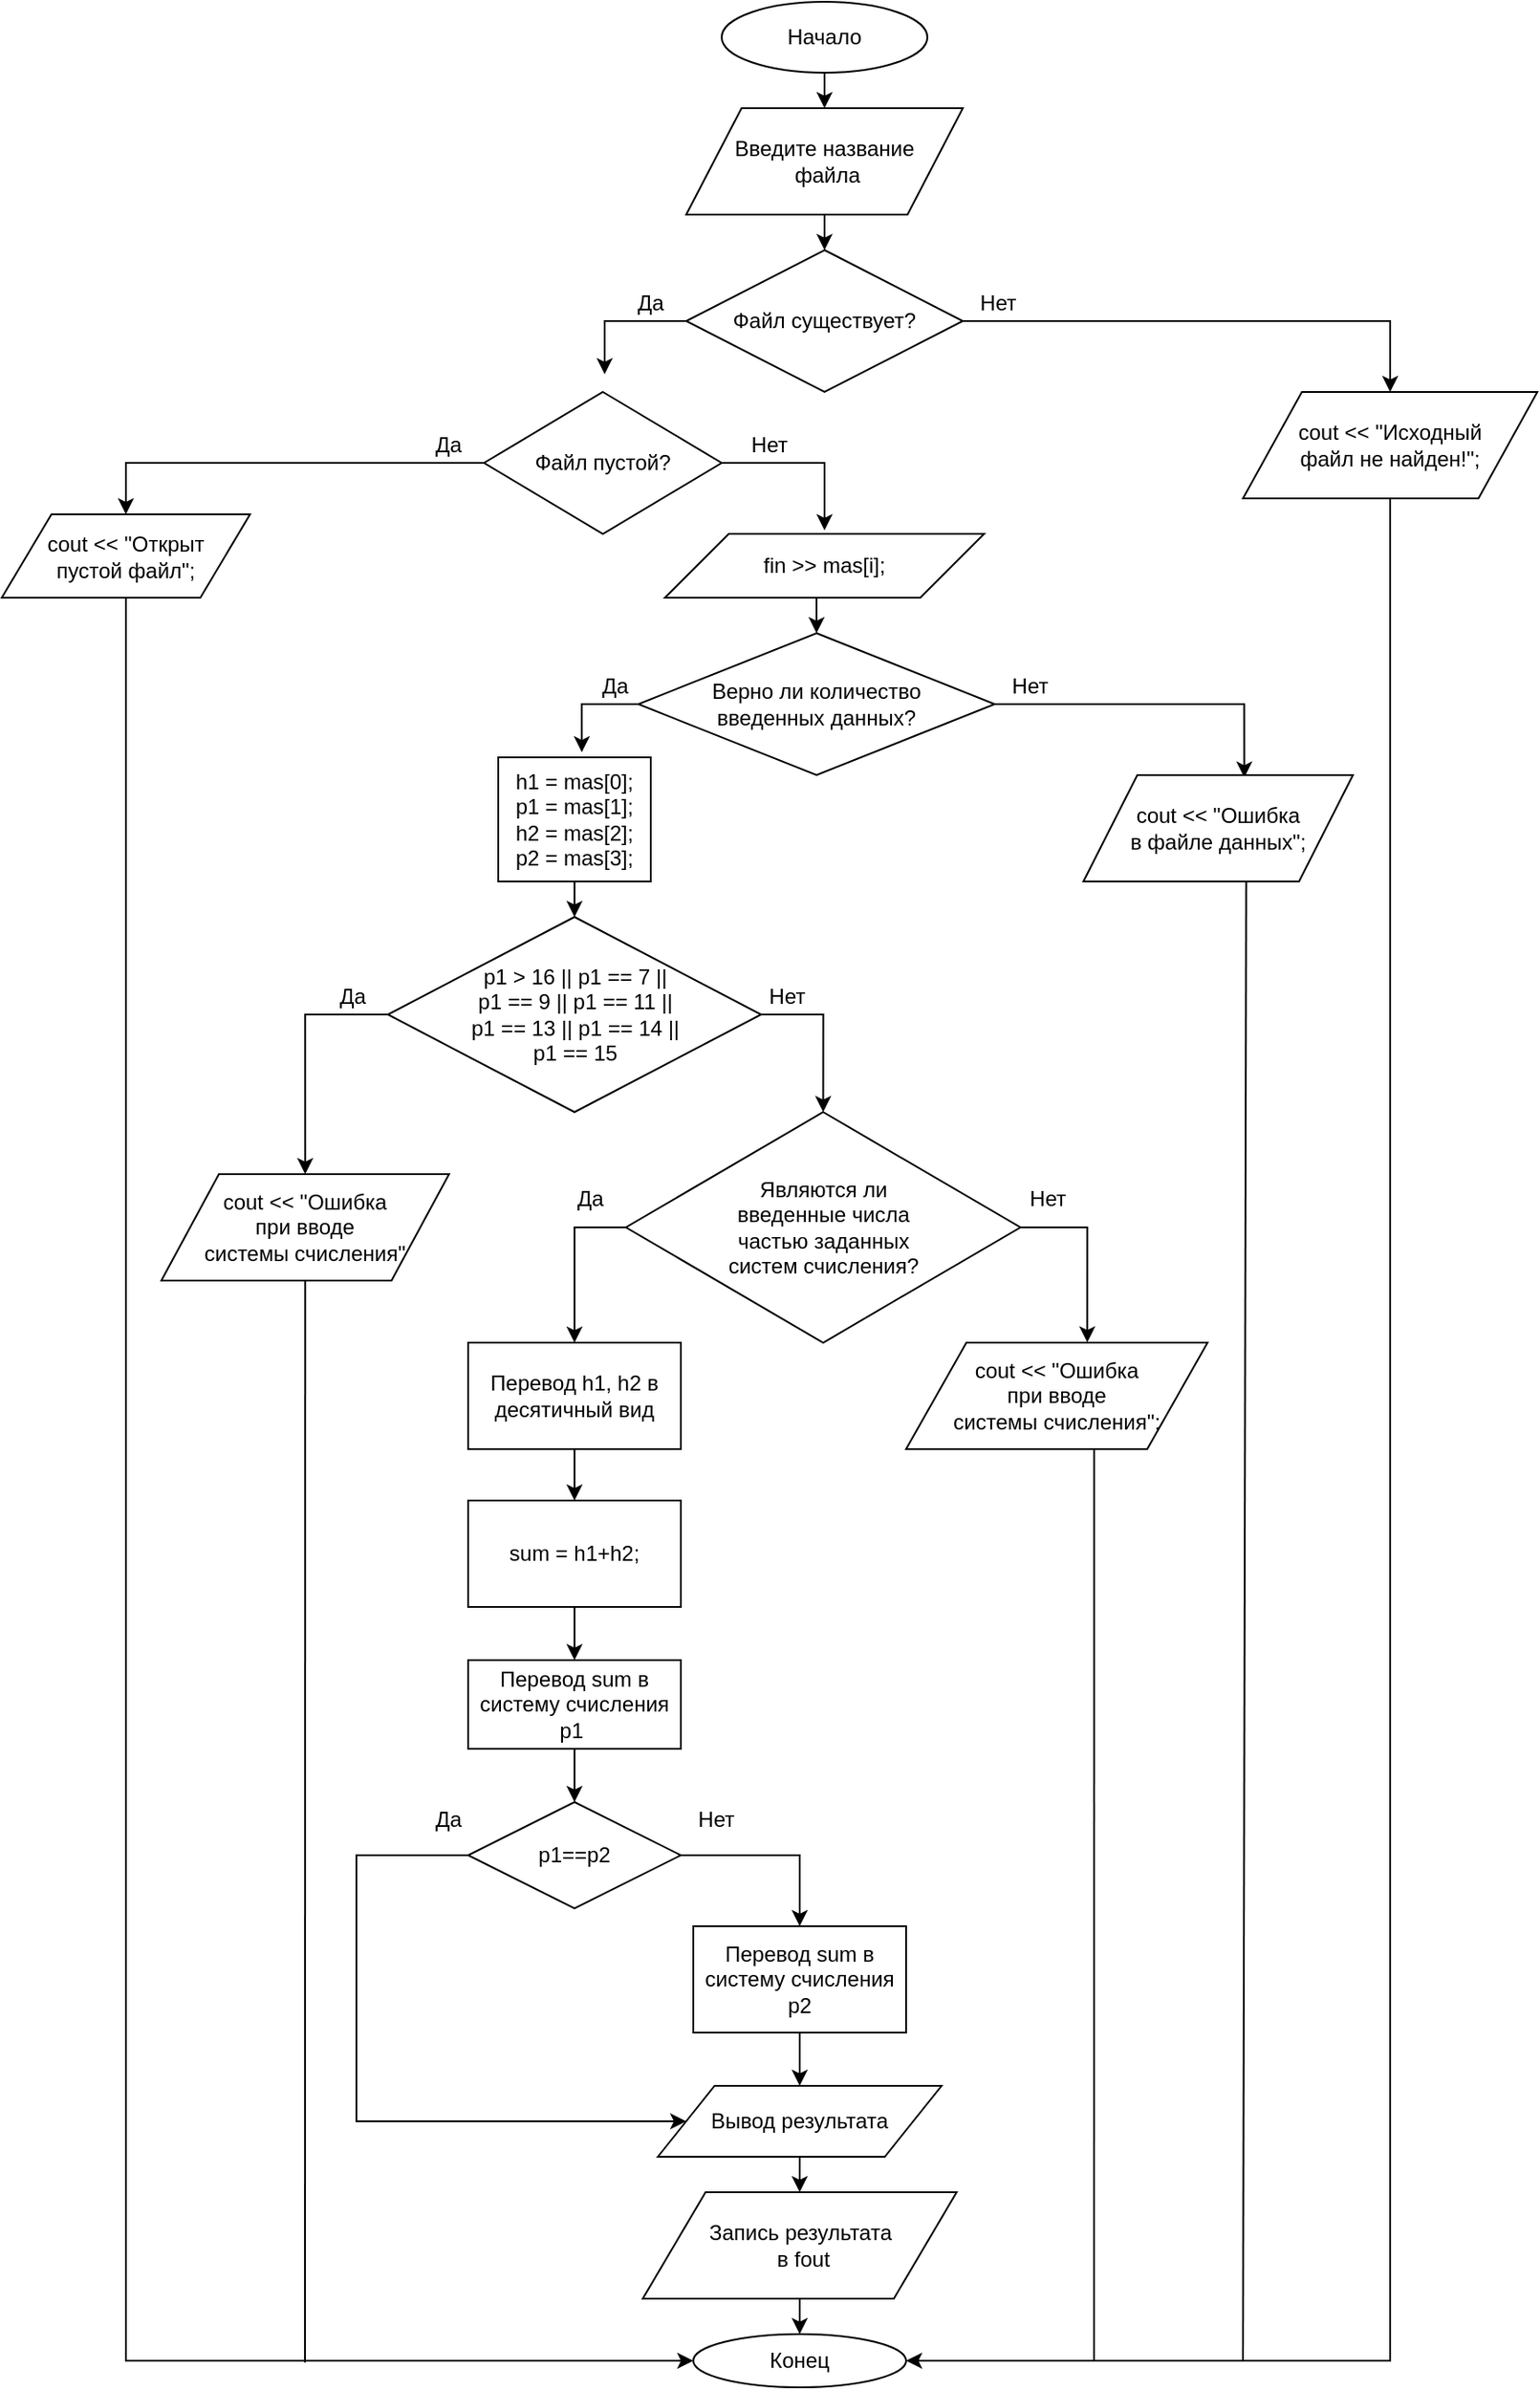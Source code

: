 <mxfile version="13.1.14" type="github"><diagram id="C5RBs43oDa-KdzZeNtuy" name="Page-1"><mxGraphModel dx="2557" dy="2082" grid="1" gridSize="10" guides="1" tooltips="1" connect="1" arrows="1" fold="1" page="1" pageScale="1" pageWidth="827" pageHeight="1169" math="0" shadow="0"><root><mxCell id="WIyWlLk6GJQsqaUBKTNV-0"/><mxCell id="WIyWlLk6GJQsqaUBKTNV-1" parent="WIyWlLk6GJQsqaUBKTNV-0"/><mxCell id="pW6aAb7uBRz6MRwSFMkp-9" style="edgeStyle=orthogonalEdgeStyle;rounded=0;orthogonalLoop=1;jettySize=auto;html=1;exitX=0.5;exitY=1;exitDx=0;exitDy=0;entryX=0.5;entryY=0;entryDx=0;entryDy=0;" edge="1" parent="WIyWlLk6GJQsqaUBKTNV-1" source="pW6aAb7uBRz6MRwSFMkp-0" target="pW6aAb7uBRz6MRwSFMkp-2"><mxGeometry relative="1" as="geometry"/></mxCell><mxCell id="pW6aAb7uBRz6MRwSFMkp-0" value="Начало" style="ellipse;whiteSpace=wrap;html=1;" vertex="1" parent="WIyWlLk6GJQsqaUBKTNV-1"><mxGeometry x="356" y="-1125" width="116" height="40" as="geometry"/></mxCell><mxCell id="pW6aAb7uBRz6MRwSFMkp-10" style="edgeStyle=orthogonalEdgeStyle;rounded=0;orthogonalLoop=1;jettySize=auto;html=1;exitX=0.5;exitY=1;exitDx=0;exitDy=0;entryX=0.5;entryY=0;entryDx=0;entryDy=0;" edge="1" parent="WIyWlLk6GJQsqaUBKTNV-1" source="pW6aAb7uBRz6MRwSFMkp-2" target="pW6aAb7uBRz6MRwSFMkp-3"><mxGeometry relative="1" as="geometry"/></mxCell><mxCell id="pW6aAb7uBRz6MRwSFMkp-2" value="Введите название&lt;br&gt;&amp;nbsp;файла" style="shape=parallelogram;perimeter=parallelogramPerimeter;whiteSpace=wrap;html=1;" vertex="1" parent="WIyWlLk6GJQsqaUBKTNV-1"><mxGeometry x="336" y="-1065" width="156" height="60" as="geometry"/></mxCell><mxCell id="pW6aAb7uBRz6MRwSFMkp-7" style="edgeStyle=orthogonalEdgeStyle;rounded=0;orthogonalLoop=1;jettySize=auto;html=1;" edge="1" parent="WIyWlLk6GJQsqaUBKTNV-1" source="pW6aAb7uBRz6MRwSFMkp-3"><mxGeometry relative="1" as="geometry"><mxPoint x="290" y="-915" as="targetPoint"/><Array as="points"><mxPoint x="290" y="-945"/></Array></mxGeometry></mxCell><mxCell id="pW6aAb7uBRz6MRwSFMkp-15" style="edgeStyle=orthogonalEdgeStyle;rounded=0;orthogonalLoop=1;jettySize=auto;html=1;exitX=1;exitY=0.5;exitDx=0;exitDy=0;entryX=0.5;entryY=0;entryDx=0;entryDy=0;" edge="1" parent="WIyWlLk6GJQsqaUBKTNV-1" source="pW6aAb7uBRz6MRwSFMkp-3" target="pW6aAb7uBRz6MRwSFMkp-56"><mxGeometry relative="1" as="geometry"><mxPoint x="530" y="-945" as="targetPoint"/></mxGeometry></mxCell><mxCell id="pW6aAb7uBRz6MRwSFMkp-3" value="Файл существует?" style="rhombus;whiteSpace=wrap;html=1;" vertex="1" parent="WIyWlLk6GJQsqaUBKTNV-1"><mxGeometry x="336" y="-985" width="156" height="80" as="geometry"/></mxCell><mxCell id="pW6aAb7uBRz6MRwSFMkp-12" style="edgeStyle=orthogonalEdgeStyle;rounded=0;orthogonalLoop=1;jettySize=auto;html=1;" edge="1" parent="WIyWlLk6GJQsqaUBKTNV-1" source="pW6aAb7uBRz6MRwSFMkp-5"><mxGeometry relative="1" as="geometry"><mxPoint x="414" y="-827" as="targetPoint"/><Array as="points"><mxPoint x="414" y="-865"/><mxPoint x="414" y="-845"/></Array></mxGeometry></mxCell><mxCell id="pW6aAb7uBRz6MRwSFMkp-14" style="edgeStyle=orthogonalEdgeStyle;rounded=0;orthogonalLoop=1;jettySize=auto;html=1;exitX=0;exitY=0.5;exitDx=0;exitDy=0;entryX=0.5;entryY=0;entryDx=0;entryDy=0;" edge="1" parent="WIyWlLk6GJQsqaUBKTNV-1" source="pW6aAb7uBRz6MRwSFMkp-5" target="pW6aAb7uBRz6MRwSFMkp-61"><mxGeometry relative="1" as="geometry"><mxPoint x="190" y="-865" as="targetPoint"/></mxGeometry></mxCell><mxCell id="pW6aAb7uBRz6MRwSFMkp-5" value="Файл пустой?" style="rhombus;whiteSpace=wrap;html=1;" vertex="1" parent="WIyWlLk6GJQsqaUBKTNV-1"><mxGeometry x="222" y="-905" width="134" height="80" as="geometry"/></mxCell><mxCell id="pW6aAb7uBRz6MRwSFMkp-8" value="Да" style="text;html=1;strokeColor=none;fillColor=none;align=center;verticalAlign=middle;whiteSpace=wrap;rounded=0;" vertex="1" parent="WIyWlLk6GJQsqaUBKTNV-1"><mxGeometry x="296" y="-965" width="40" height="20" as="geometry"/></mxCell><mxCell id="pW6aAb7uBRz6MRwSFMkp-25" style="edgeStyle=orthogonalEdgeStyle;rounded=0;orthogonalLoop=1;jettySize=auto;html=1;exitX=0;exitY=0.5;exitDx=0;exitDy=0;entryX=0.548;entryY=-0.041;entryDx=0;entryDy=0;entryPerimeter=0;" edge="1" parent="WIyWlLk6GJQsqaUBKTNV-1" source="pW6aAb7uBRz6MRwSFMkp-11" target="pW6aAb7uBRz6MRwSFMkp-27"><mxGeometry relative="1" as="geometry"><mxPoint x="280" y="-729" as="targetPoint"/></mxGeometry></mxCell><mxCell id="pW6aAb7uBRz6MRwSFMkp-30" style="edgeStyle=orthogonalEdgeStyle;rounded=0;orthogonalLoop=1;jettySize=auto;html=1;exitX=1;exitY=0.5;exitDx=0;exitDy=0;entryX=0.597;entryY=0.023;entryDx=0;entryDy=0;entryPerimeter=0;" edge="1" parent="WIyWlLk6GJQsqaUBKTNV-1" source="pW6aAb7uBRz6MRwSFMkp-11" target="pW6aAb7uBRz6MRwSFMkp-65"><mxGeometry relative="1" as="geometry"><mxPoint x="540" y="-728.882" as="targetPoint"/><Array as="points"><mxPoint x="651" y="-729"/></Array></mxGeometry></mxCell><mxCell id="pW6aAb7uBRz6MRwSFMkp-11" value="Верно ли количество&lt;br&gt;введенных данных?" style="rhombus;whiteSpace=wrap;html=1;" vertex="1" parent="WIyWlLk6GJQsqaUBKTNV-1"><mxGeometry x="309" y="-769" width="201" height="80" as="geometry"/></mxCell><mxCell id="pW6aAb7uBRz6MRwSFMkp-13" value="Нет" style="text;html=1;strokeColor=none;fillColor=none;align=center;verticalAlign=middle;whiteSpace=wrap;rounded=0;" vertex="1" parent="WIyWlLk6GJQsqaUBKTNV-1"><mxGeometry x="363" y="-885" width="40" height="20" as="geometry"/></mxCell><mxCell id="pW6aAb7uBRz6MRwSFMkp-18" style="edgeStyle=orthogonalEdgeStyle;rounded=0;orthogonalLoop=1;jettySize=auto;html=1;exitX=0.5;exitY=1;exitDx=0;exitDy=0;entryX=0.5;entryY=0;entryDx=0;entryDy=0;" edge="1" parent="WIyWlLk6GJQsqaUBKTNV-1" source="pW6aAb7uBRz6MRwSFMkp-16" target="pW6aAb7uBRz6MRwSFMkp-11"><mxGeometry relative="1" as="geometry"/></mxCell><mxCell id="pW6aAb7uBRz6MRwSFMkp-16" value="fin &amp;gt;&amp;gt; mas[i];" style="shape=parallelogram;perimeter=parallelogramPerimeter;whiteSpace=wrap;html=1;" vertex="1" parent="WIyWlLk6GJQsqaUBKTNV-1"><mxGeometry x="324" y="-825" width="180" height="36" as="geometry"/></mxCell><mxCell id="pW6aAb7uBRz6MRwSFMkp-32" style="edgeStyle=orthogonalEdgeStyle;rounded=0;orthogonalLoop=1;jettySize=auto;html=1;exitX=0.5;exitY=1;exitDx=0;exitDy=0;entryX=0.5;entryY=0;entryDx=0;entryDy=0;" edge="1" parent="WIyWlLk6GJQsqaUBKTNV-1" source="pW6aAb7uBRz6MRwSFMkp-27" target="pW6aAb7uBRz6MRwSFMkp-31"><mxGeometry relative="1" as="geometry"/></mxCell><mxCell id="pW6aAb7uBRz6MRwSFMkp-27" value="&lt;div&gt;h1 = mas[0];&lt;/div&gt;&lt;div&gt;&lt;span&gt;&#9;&#9;&lt;/span&gt;p1 = mas[1];&lt;/div&gt;&lt;div&gt;&lt;span&gt;&#9;&#9;&lt;/span&gt;h2 = mas[2];&lt;/div&gt;&lt;div&gt;&lt;span&gt;&#9;&#9;&lt;/span&gt;p2 = mas[3];&lt;/div&gt;" style="rounded=0;whiteSpace=wrap;html=1;" vertex="1" parent="WIyWlLk6GJQsqaUBKTNV-1"><mxGeometry x="230" y="-699" width="86" height="70" as="geometry"/></mxCell><mxCell id="pW6aAb7uBRz6MRwSFMkp-29" value="Да" style="text;html=1;strokeColor=none;fillColor=none;align=center;verticalAlign=middle;whiteSpace=wrap;rounded=0;" vertex="1" parent="WIyWlLk6GJQsqaUBKTNV-1"><mxGeometry x="276" y="-749" width="40" height="20" as="geometry"/></mxCell><mxCell id="pW6aAb7uBRz6MRwSFMkp-33" style="edgeStyle=orthogonalEdgeStyle;rounded=0;orthogonalLoop=1;jettySize=auto;html=1;exitX=1;exitY=0.5;exitDx=0;exitDy=0;entryX=0.5;entryY=0;entryDx=0;entryDy=0;" edge="1" parent="WIyWlLk6GJQsqaUBKTNV-1" source="pW6aAb7uBRz6MRwSFMkp-31" target="pW6aAb7uBRz6MRwSFMkp-35"><mxGeometry relative="1" as="geometry"><mxPoint x="410" y="-553.588" as="targetPoint"/></mxGeometry></mxCell><mxCell id="pW6aAb7uBRz6MRwSFMkp-82" style="edgeStyle=orthogonalEdgeStyle;rounded=0;orthogonalLoop=1;jettySize=auto;html=1;exitX=0;exitY=0.5;exitDx=0;exitDy=0;entryX=0.5;entryY=0;entryDx=0;entryDy=0;" edge="1" parent="WIyWlLk6GJQsqaUBKTNV-1" source="pW6aAb7uBRz6MRwSFMkp-31" target="pW6aAb7uBRz6MRwSFMkp-83"><mxGeometry relative="1" as="geometry"><mxPoint x="100" y="-554" as="targetPoint"/></mxGeometry></mxCell><mxCell id="pW6aAb7uBRz6MRwSFMkp-31" value="p1 &amp;gt; 16 || p1 == 7 || &lt;br&gt;p1 == 9 || p1 == 11 || &lt;br&gt;p1 == 13 || p1 == 14 || &lt;br&gt;p1 == 15" style="rhombus;whiteSpace=wrap;html=1;" vertex="1" parent="WIyWlLk6GJQsqaUBKTNV-1"><mxGeometry x="167.75" y="-609" width="210.5" height="110" as="geometry"/></mxCell><mxCell id="pW6aAb7uBRz6MRwSFMkp-34" value="Нет" style="text;html=1;strokeColor=none;fillColor=none;align=center;verticalAlign=middle;whiteSpace=wrap;rounded=0;" vertex="1" parent="WIyWlLk6GJQsqaUBKTNV-1"><mxGeometry x="373" y="-574" width="40" height="20" as="geometry"/></mxCell><mxCell id="pW6aAb7uBRz6MRwSFMkp-36" style="edgeStyle=orthogonalEdgeStyle;rounded=0;orthogonalLoop=1;jettySize=auto;html=1;exitX=0;exitY=0.5;exitDx=0;exitDy=0;entryX=0.5;entryY=0;entryDx=0;entryDy=0;" edge="1" parent="WIyWlLk6GJQsqaUBKTNV-1" source="pW6aAb7uBRz6MRwSFMkp-35" target="pW6aAb7uBRz6MRwSFMkp-41"><mxGeometry relative="1" as="geometry"><mxPoint x="260" y="-434" as="targetPoint"/></mxGeometry></mxCell><mxCell id="pW6aAb7uBRz6MRwSFMkp-88" style="edgeStyle=orthogonalEdgeStyle;rounded=0;orthogonalLoop=1;jettySize=auto;html=1;exitX=1;exitY=0.5;exitDx=0;exitDy=0;entryX=0.601;entryY=-0.003;entryDx=0;entryDy=0;entryPerimeter=0;" edge="1" parent="WIyWlLk6GJQsqaUBKTNV-1" source="pW6aAb7uBRz6MRwSFMkp-35" target="pW6aAb7uBRz6MRwSFMkp-86"><mxGeometry relative="1" as="geometry"/></mxCell><mxCell id="pW6aAb7uBRz6MRwSFMkp-35" value="Являются ли &lt;br&gt;введенные числа &lt;br&gt;частью заданных &lt;br&gt;систем счисления?" style="rhombus;whiteSpace=wrap;html=1;" vertex="1" parent="WIyWlLk6GJQsqaUBKTNV-1"><mxGeometry x="302" y="-499" width="222.5" height="130" as="geometry"/></mxCell><mxCell id="pW6aAb7uBRz6MRwSFMkp-38" value="Да" style="text;html=1;strokeColor=none;fillColor=none;align=center;verticalAlign=middle;whiteSpace=wrap;rounded=0;" vertex="1" parent="WIyWlLk6GJQsqaUBKTNV-1"><mxGeometry x="262" y="-460" width="40" height="20" as="geometry"/></mxCell><mxCell id="pW6aAb7uBRz6MRwSFMkp-43" style="edgeStyle=orthogonalEdgeStyle;rounded=0;orthogonalLoop=1;jettySize=auto;html=1;exitX=0.5;exitY=1;exitDx=0;exitDy=0;entryX=0.5;entryY=0;entryDx=0;entryDy=0;" edge="1" parent="WIyWlLk6GJQsqaUBKTNV-1" source="pW6aAb7uBRz6MRwSFMkp-41" target="pW6aAb7uBRz6MRwSFMkp-42"><mxGeometry relative="1" as="geometry"/></mxCell><mxCell id="pW6aAb7uBRz6MRwSFMkp-41" value="Перевод h1, h2 в десятичный вид" style="rounded=0;whiteSpace=wrap;html=1;" vertex="1" parent="WIyWlLk6GJQsqaUBKTNV-1"><mxGeometry x="213" y="-369" width="120" height="60" as="geometry"/></mxCell><mxCell id="pW6aAb7uBRz6MRwSFMkp-45" style="edgeStyle=orthogonalEdgeStyle;rounded=0;orthogonalLoop=1;jettySize=auto;html=1;exitX=0.5;exitY=1;exitDx=0;exitDy=0;entryX=0.5;entryY=0;entryDx=0;entryDy=0;" edge="1" parent="WIyWlLk6GJQsqaUBKTNV-1" source="pW6aAb7uBRz6MRwSFMkp-42" target="pW6aAb7uBRz6MRwSFMkp-44"><mxGeometry relative="1" as="geometry"/></mxCell><mxCell id="pW6aAb7uBRz6MRwSFMkp-42" value="sum = h1+h2;" style="rounded=0;whiteSpace=wrap;html=1;" vertex="1" parent="WIyWlLk6GJQsqaUBKTNV-1"><mxGeometry x="213" y="-280" width="120" height="60" as="geometry"/></mxCell><mxCell id="pW6aAb7uBRz6MRwSFMkp-47" style="edgeStyle=orthogonalEdgeStyle;rounded=0;orthogonalLoop=1;jettySize=auto;html=1;exitX=0.5;exitY=1;exitDx=0;exitDy=0;entryX=0.5;entryY=0;entryDx=0;entryDy=0;" edge="1" parent="WIyWlLk6GJQsqaUBKTNV-1" source="pW6aAb7uBRz6MRwSFMkp-44" target="pW6aAb7uBRz6MRwSFMkp-46"><mxGeometry relative="1" as="geometry"/></mxCell><mxCell id="pW6aAb7uBRz6MRwSFMkp-44" value="Перевод sum в систему счисления p1&amp;nbsp;" style="rounded=0;whiteSpace=wrap;html=1;" vertex="1" parent="WIyWlLk6GJQsqaUBKTNV-1"><mxGeometry x="213" y="-190" width="120" height="50" as="geometry"/></mxCell><mxCell id="pW6aAb7uBRz6MRwSFMkp-48" style="edgeStyle=orthogonalEdgeStyle;rounded=0;orthogonalLoop=1;jettySize=auto;html=1;exitX=1;exitY=0.5;exitDx=0;exitDy=0;" edge="1" parent="WIyWlLk6GJQsqaUBKTNV-1" source="pW6aAb7uBRz6MRwSFMkp-46" target="pW6aAb7uBRz6MRwSFMkp-49"><mxGeometry relative="1" as="geometry"><mxPoint x="370" y="-40.0" as="targetPoint"/></mxGeometry></mxCell><mxCell id="pW6aAb7uBRz6MRwSFMkp-91" style="edgeStyle=orthogonalEdgeStyle;rounded=0;orthogonalLoop=1;jettySize=auto;html=1;entryX=0;entryY=0.5;entryDx=0;entryDy=0;" edge="1" parent="WIyWlLk6GJQsqaUBKTNV-1" source="pW6aAb7uBRz6MRwSFMkp-46" target="pW6aAb7uBRz6MRwSFMkp-50"><mxGeometry relative="1" as="geometry"><mxPoint x="190" y="70" as="targetPoint"/><Array as="points"><mxPoint x="150" y="-80"/><mxPoint x="150" y="70"/></Array></mxGeometry></mxCell><mxCell id="pW6aAb7uBRz6MRwSFMkp-46" value="p1==p2" style="rhombus;whiteSpace=wrap;html=1;" vertex="1" parent="WIyWlLk6GJQsqaUBKTNV-1"><mxGeometry x="213" y="-110" width="120" height="60" as="geometry"/></mxCell><mxCell id="pW6aAb7uBRz6MRwSFMkp-51" style="edgeStyle=orthogonalEdgeStyle;rounded=0;orthogonalLoop=1;jettySize=auto;html=1;exitX=0.5;exitY=1;exitDx=0;exitDy=0;entryX=0.5;entryY=0;entryDx=0;entryDy=0;" edge="1" parent="WIyWlLk6GJQsqaUBKTNV-1" source="pW6aAb7uBRz6MRwSFMkp-49" target="pW6aAb7uBRz6MRwSFMkp-50"><mxGeometry relative="1" as="geometry"/></mxCell><mxCell id="pW6aAb7uBRz6MRwSFMkp-49" value="Перевод sum в систему счисления p2" style="rounded=0;whiteSpace=wrap;html=1;" vertex="1" parent="WIyWlLk6GJQsqaUBKTNV-1"><mxGeometry x="340" y="-40.0" width="120" height="60" as="geometry"/></mxCell><mxCell id="pW6aAb7uBRz6MRwSFMkp-53" style="edgeStyle=orthogonalEdgeStyle;rounded=0;orthogonalLoop=1;jettySize=auto;html=1;exitX=0.5;exitY=1;exitDx=0;exitDy=0;entryX=0.5;entryY=0;entryDx=0;entryDy=0;" edge="1" parent="WIyWlLk6GJQsqaUBKTNV-1" source="pW6aAb7uBRz6MRwSFMkp-50" target="pW6aAb7uBRz6MRwSFMkp-52"><mxGeometry relative="1" as="geometry"/></mxCell><mxCell id="pW6aAb7uBRz6MRwSFMkp-50" value="Вывод результата" style="shape=parallelogram;perimeter=parallelogramPerimeter;whiteSpace=wrap;html=1;" vertex="1" parent="WIyWlLk6GJQsqaUBKTNV-1"><mxGeometry x="320" y="50" width="160" height="40" as="geometry"/></mxCell><mxCell id="pW6aAb7uBRz6MRwSFMkp-55" style="edgeStyle=orthogonalEdgeStyle;rounded=0;orthogonalLoop=1;jettySize=auto;html=1;exitX=0.5;exitY=1;exitDx=0;exitDy=0;entryX=0.5;entryY=0;entryDx=0;entryDy=0;" edge="1" parent="WIyWlLk6GJQsqaUBKTNV-1" source="pW6aAb7uBRz6MRwSFMkp-52" target="pW6aAb7uBRz6MRwSFMkp-54"><mxGeometry relative="1" as="geometry"/></mxCell><mxCell id="pW6aAb7uBRz6MRwSFMkp-52" value="Запись результата&lt;br&gt;&amp;nbsp;в fout" style="shape=parallelogram;perimeter=parallelogramPerimeter;whiteSpace=wrap;html=1;" vertex="1" parent="WIyWlLk6GJQsqaUBKTNV-1"><mxGeometry x="311.5" y="110" width="177" height="60" as="geometry"/></mxCell><mxCell id="pW6aAb7uBRz6MRwSFMkp-54" value="Конец" style="ellipse;whiteSpace=wrap;html=1;" vertex="1" parent="WIyWlLk6GJQsqaUBKTNV-1"><mxGeometry x="340" y="190" width="120" height="30" as="geometry"/></mxCell><mxCell id="pW6aAb7uBRz6MRwSFMkp-60" style="edgeStyle=orthogonalEdgeStyle;rounded=0;orthogonalLoop=1;jettySize=auto;html=1;exitX=0.5;exitY=1;exitDx=0;exitDy=0;entryX=1;entryY=0.5;entryDx=0;entryDy=0;" edge="1" parent="WIyWlLk6GJQsqaUBKTNV-1" source="pW6aAb7uBRz6MRwSFMkp-56" target="pW6aAb7uBRz6MRwSFMkp-54"><mxGeometry relative="1" as="geometry"><mxPoint x="570" y="200" as="targetPoint"/><Array as="points"><mxPoint x="733" y="205"/></Array></mxGeometry></mxCell><mxCell id="pW6aAb7uBRz6MRwSFMkp-56" value="cout &amp;lt;&amp;lt; &quot;Исходный &lt;br&gt;файл не найден!&quot;;" style="shape=parallelogram;perimeter=parallelogramPerimeter;whiteSpace=wrap;html=1;" vertex="1" parent="WIyWlLk6GJQsqaUBKTNV-1"><mxGeometry x="650" y="-905" width="166" height="60" as="geometry"/></mxCell><mxCell id="pW6aAb7uBRz6MRwSFMkp-58" value="Нет" style="text;html=1;strokeColor=none;fillColor=none;align=center;verticalAlign=middle;whiteSpace=wrap;rounded=0;" vertex="1" parent="WIyWlLk6GJQsqaUBKTNV-1"><mxGeometry x="492" y="-965" width="40" height="20" as="geometry"/></mxCell><mxCell id="pW6aAb7uBRz6MRwSFMkp-73" style="edgeStyle=orthogonalEdgeStyle;rounded=0;orthogonalLoop=1;jettySize=auto;html=1;exitX=0.5;exitY=1;exitDx=0;exitDy=0;entryX=0;entryY=0.5;entryDx=0;entryDy=0;" edge="1" parent="WIyWlLk6GJQsqaUBKTNV-1" source="pW6aAb7uBRz6MRwSFMkp-61" target="pW6aAb7uBRz6MRwSFMkp-54"><mxGeometry relative="1" as="geometry"/></mxCell><mxCell id="pW6aAb7uBRz6MRwSFMkp-61" value="cout &amp;lt;&amp;lt; &quot;Открыт &lt;br&gt;пустой файл&quot;;" style="shape=parallelogram;perimeter=parallelogramPerimeter;whiteSpace=wrap;html=1;" vertex="1" parent="WIyWlLk6GJQsqaUBKTNV-1"><mxGeometry x="-50" y="-836" width="140" height="47" as="geometry"/></mxCell><mxCell id="pW6aAb7uBRz6MRwSFMkp-63" value="Нет" style="text;html=1;strokeColor=none;fillColor=none;align=center;verticalAlign=middle;whiteSpace=wrap;rounded=0;" vertex="1" parent="WIyWlLk6GJQsqaUBKTNV-1"><mxGeometry x="510" y="-749" width="40" height="20" as="geometry"/></mxCell><mxCell id="pW6aAb7uBRz6MRwSFMkp-64" value="Да" style="text;html=1;strokeColor=none;fillColor=none;align=center;verticalAlign=middle;whiteSpace=wrap;rounded=0;" vertex="1" parent="WIyWlLk6GJQsqaUBKTNV-1"><mxGeometry x="182" y="-885" width="40" height="20" as="geometry"/></mxCell><mxCell id="pW6aAb7uBRz6MRwSFMkp-71" value="" style="endArrow=none;html=1;exitX=0.604;exitY=0.995;exitDx=0;exitDy=0;exitPerimeter=0;" edge="1" parent="WIyWlLk6GJQsqaUBKTNV-1" source="pW6aAb7uBRz6MRwSFMkp-65"><mxGeometry width="50" height="50" relative="1" as="geometry"><mxPoint x="550" y="-624" as="sourcePoint"/><mxPoint x="650" y="205" as="targetPoint"/><Array as="points"/></mxGeometry></mxCell><mxCell id="pW6aAb7uBRz6MRwSFMkp-65" value="cout &amp;lt;&amp;lt; &quot;Ошибка&lt;br&gt;в файле данных&quot;;" style="shape=parallelogram;perimeter=parallelogramPerimeter;whiteSpace=wrap;html=1;" vertex="1" parent="WIyWlLk6GJQsqaUBKTNV-1"><mxGeometry x="560" y="-689" width="152" height="60" as="geometry"/></mxCell><mxCell id="pW6aAb7uBRz6MRwSFMkp-80" value="Да" style="text;html=1;strokeColor=none;fillColor=none;align=center;verticalAlign=middle;whiteSpace=wrap;rounded=0;" vertex="1" parent="WIyWlLk6GJQsqaUBKTNV-1"><mxGeometry x="127.75" y="-574" width="40" height="20" as="geometry"/></mxCell><mxCell id="pW6aAb7uBRz6MRwSFMkp-85" value="" style="endArrow=none;html=1;exitX=0.5;exitY=1;exitDx=0;exitDy=0;" edge="1" parent="WIyWlLk6GJQsqaUBKTNV-1"><mxGeometry width="50" height="50" relative="1" as="geometry"><mxPoint x="121.125" y="-408" as="sourcePoint"/><mxPoint x="121" y="206" as="targetPoint"/></mxGeometry></mxCell><mxCell id="pW6aAb7uBRz6MRwSFMkp-83" value="cout &amp;lt;&amp;lt; &quot;Ошибка&lt;br&gt;при вводе &lt;br&gt;системы счисления&quot;" style="shape=parallelogram;perimeter=parallelogramPerimeter;whiteSpace=wrap;html=1;" vertex="1" parent="WIyWlLk6GJQsqaUBKTNV-1"><mxGeometry x="40" y="-464" width="162.25" height="60" as="geometry"/></mxCell><mxCell id="pW6aAb7uBRz6MRwSFMkp-89" value="Нет" style="text;html=1;strokeColor=none;fillColor=none;align=center;verticalAlign=middle;whiteSpace=wrap;rounded=0;" vertex="1" parent="WIyWlLk6GJQsqaUBKTNV-1"><mxGeometry x="520" y="-460" width="40" height="20" as="geometry"/></mxCell><mxCell id="pW6aAb7uBRz6MRwSFMkp-90" value="" style="endArrow=none;html=1;exitX=0.624;exitY=0.983;exitDx=0;exitDy=0;exitPerimeter=0;" edge="1" parent="WIyWlLk6GJQsqaUBKTNV-1" source="pW6aAb7uBRz6MRwSFMkp-86"><mxGeometry width="50" height="50" relative="1" as="geometry"><mxPoint x="565.74" y="-295.6" as="sourcePoint"/><mxPoint x="566" y="205" as="targetPoint"/></mxGeometry></mxCell><mxCell id="pW6aAb7uBRz6MRwSFMkp-86" value="cout &amp;lt;&amp;lt; &quot;Ошибка &lt;br&gt;при вводе&lt;br&gt;системы счисления&quot;;" style="shape=parallelogram;perimeter=parallelogramPerimeter;whiteSpace=wrap;html=1;" vertex="1" parent="WIyWlLk6GJQsqaUBKTNV-1"><mxGeometry x="460" y="-369" width="170" height="60" as="geometry"/></mxCell><mxCell id="pW6aAb7uBRz6MRwSFMkp-92" value="Да" style="text;html=1;strokeColor=none;fillColor=none;align=center;verticalAlign=middle;whiteSpace=wrap;rounded=0;" vertex="1" parent="WIyWlLk6GJQsqaUBKTNV-1"><mxGeometry x="182" y="-110" width="40" height="20" as="geometry"/></mxCell><mxCell id="pW6aAb7uBRz6MRwSFMkp-95" value="Нет" style="text;html=1;strokeColor=none;fillColor=none;align=center;verticalAlign=middle;whiteSpace=wrap;rounded=0;" vertex="1" parent="WIyWlLk6GJQsqaUBKTNV-1"><mxGeometry x="333" y="-110" width="40" height="20" as="geometry"/></mxCell></root></mxGraphModel></diagram></mxfile>